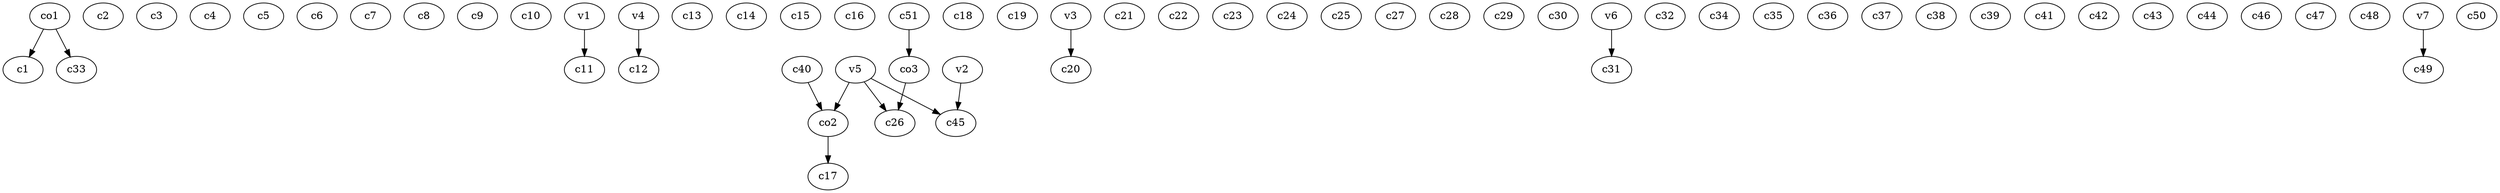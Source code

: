 strict digraph  {
c1;
c2;
c3;
c4;
c5;
c6;
c7;
c8;
c9;
c10;
c11;
c12;
c13;
c14;
c15;
c16;
c17;
c18;
c19;
c20;
c21;
c22;
c23;
c24;
c25;
c26;
c27;
c28;
c29;
c30;
c31;
c32;
c33;
c34;
c35;
c36;
c37;
c38;
c39;
c40;
c41;
c42;
c43;
c44;
c45;
c46;
c47;
c48;
c49;
c50;
c51;
v1;
v2;
v3;
v4;
v5;
v6;
v7;
co1;
co2;
co3;
c40 -> co2  [weight=1];
c51 -> co3  [weight=1];
v1 -> c11  [weight=1];
v2 -> c45  [weight=1];
v3 -> c20  [weight=1];
v4 -> c12  [weight=1];
v5 -> c26  [weight=1];
v5 -> c45  [weight=1];
v5 -> co2  [weight=1];
v6 -> c31  [weight=1];
v7 -> c49  [weight=1];
co1 -> c33  [weight=1];
co1 -> c1  [weight=1];
co2 -> c17  [weight=1];
co3 -> c26  [weight=1];
}
